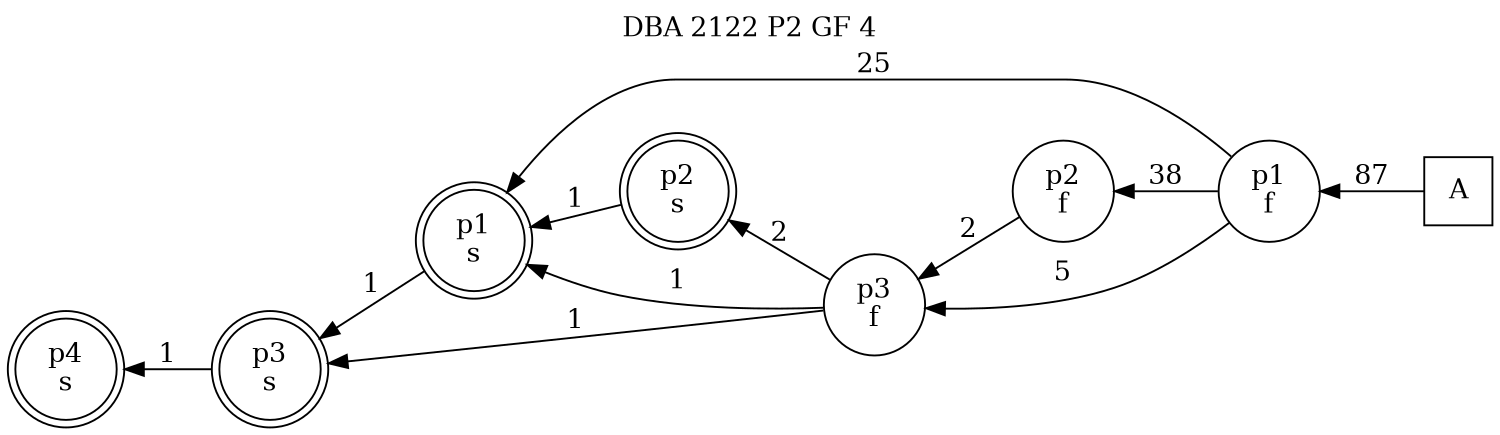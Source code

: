 digraph DBA_2122_P2_GF_4_GOOD {
labelloc="tl"
label= " DBA 2122 P2 GF 4 "
rankdir="RL";
graph [ size=" 10 , 10 !"]

"A" [shape="square" label="A"]
"p1_f" [shape="circle" label="p1
f"]
"p1_s" [shape="doublecircle" label="p1
s"]
"p2_f" [shape="circle" label="p2
f"]
"p3_f" [shape="circle" label="p3
f"]
"p3_s" [shape="doublecircle" label="p3
s"]
"p2_s" [shape="doublecircle" label="p2
s"]
"p4_s" [shape="doublecircle" label="p4
s"]
"A" -> "p1_f" [ label=87]
"p1_f" -> "p1_s" [ label=25]
"p1_f" -> "p2_f" [ label=38]
"p1_f" -> "p3_f" [ label=5]
"p1_s" -> "p3_s" [ label=1]
"p2_f" -> "p3_f" [ label=2]
"p3_f" -> "p1_s" [ label=1]
"p3_f" -> "p3_s" [ label=1]
"p3_f" -> "p2_s" [ label=2]
"p3_s" -> "p4_s" [ label=1]
"p2_s" -> "p1_s" [ label=1]
}
